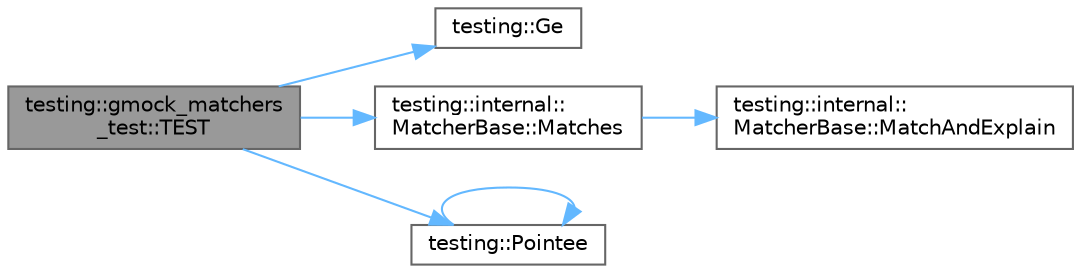 digraph "testing::gmock_matchers_test::TEST"
{
 // LATEX_PDF_SIZE
  bgcolor="transparent";
  edge [fontname=Helvetica,fontsize=10,labelfontname=Helvetica,labelfontsize=10];
  node [fontname=Helvetica,fontsize=10,shape=box,height=0.2,width=0.4];
  rankdir="LR";
  Node1 [id="Node000001",label="testing::gmock_matchers\l_test::TEST",height=0.2,width=0.4,color="gray40", fillcolor="grey60", style="filled", fontcolor="black",tooltip=" "];
  Node1 -> Node2 [id="edge1_Node000001_Node000002",color="steelblue1",style="solid",tooltip=" "];
  Node2 [id="Node000002",label="testing::Ge",height=0.2,width=0.4,color="grey40", fillcolor="white", style="filled",URL="$namespacetesting.html#ad21d0e7561e66ec1f332319eefcd53cb",tooltip=" "];
  Node1 -> Node3 [id="edge2_Node000001_Node000003",color="steelblue1",style="solid",tooltip=" "];
  Node3 [id="Node000003",label="testing::internal::\lMatcherBase::Matches",height=0.2,width=0.4,color="grey40", fillcolor="white", style="filled",URL="$classtesting_1_1internal_1_1_matcher_base.html#abc0dbefa4daff0a49943ca8740e987a6",tooltip=" "];
  Node3 -> Node4 [id="edge3_Node000003_Node000004",color="steelblue1",style="solid",tooltip=" "];
  Node4 [id="Node000004",label="testing::internal::\lMatcherBase::MatchAndExplain",height=0.2,width=0.4,color="grey40", fillcolor="white", style="filled",URL="$classtesting_1_1internal_1_1_matcher_base.html#aab88b1d23b6b94a8495ce6a0e0c576ce",tooltip=" "];
  Node1 -> Node5 [id="edge4_Node000001_Node000005",color="steelblue1",style="solid",tooltip=" "];
  Node5 [id="Node000005",label="testing::Pointee",height=0.2,width=0.4,color="grey40", fillcolor="white", style="filled",URL="$namespacetesting.html#af21d760823080bb69a4bc1718f90d5a8",tooltip=" "];
  Node5 -> Node5 [id="edge5_Node000005_Node000005",color="steelblue1",style="solid",tooltip=" "];
}

